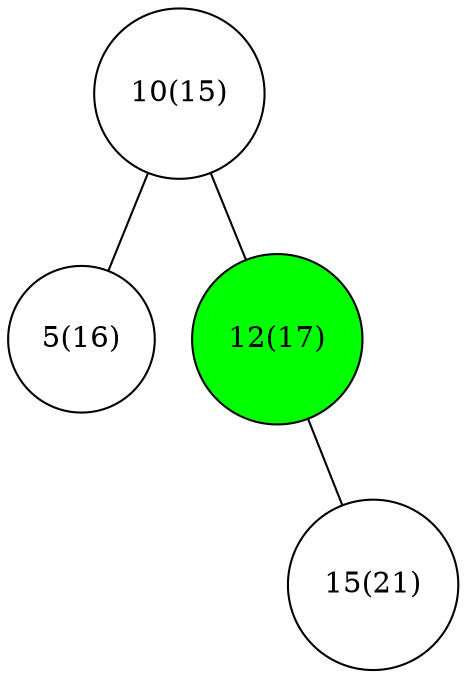 graph {
	10 [label="10(15)" fillcolor="#FFFFFF" shape=circle style=filled]
	10 -- 5
	5 [label="5(16)" fillcolor="#FFFFFF" shape=circle style=filled]
	10 -- 12
	12 [label="12(17)" fillcolor="#00FF00" shape=circle style=filled]
	12 -- NIL2 [style=invis]
	NIL2 [style=invis]
	12 -- 15
	15 [label="15(21)" fillcolor="#FFFFFF" shape=circle style=filled]
}